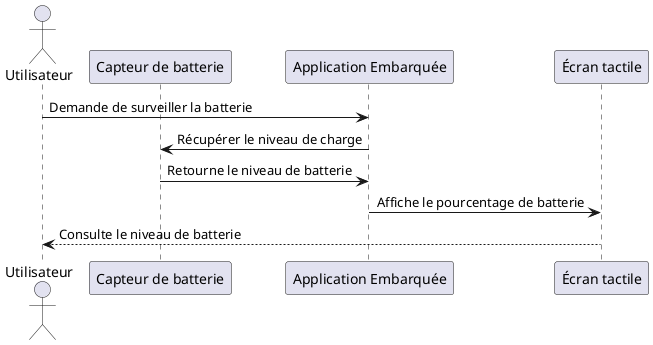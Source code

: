 @startuml TrotinnetteConsommation
actor Utilisateur
participant "Capteur de batterie" as Batterie
participant "Application Embarquée" as App
participant "Écran tactile" as Ecran

Utilisateur -> App : Demande de surveiller la batterie
App -> Batterie : Récupérer le niveau de charge
Batterie -> App : Retourne le niveau de batterie
App -> Ecran : Affiche le pourcentage de batterie
Utilisateur <-- Ecran : Consulte le niveau de batterie
@enduml

